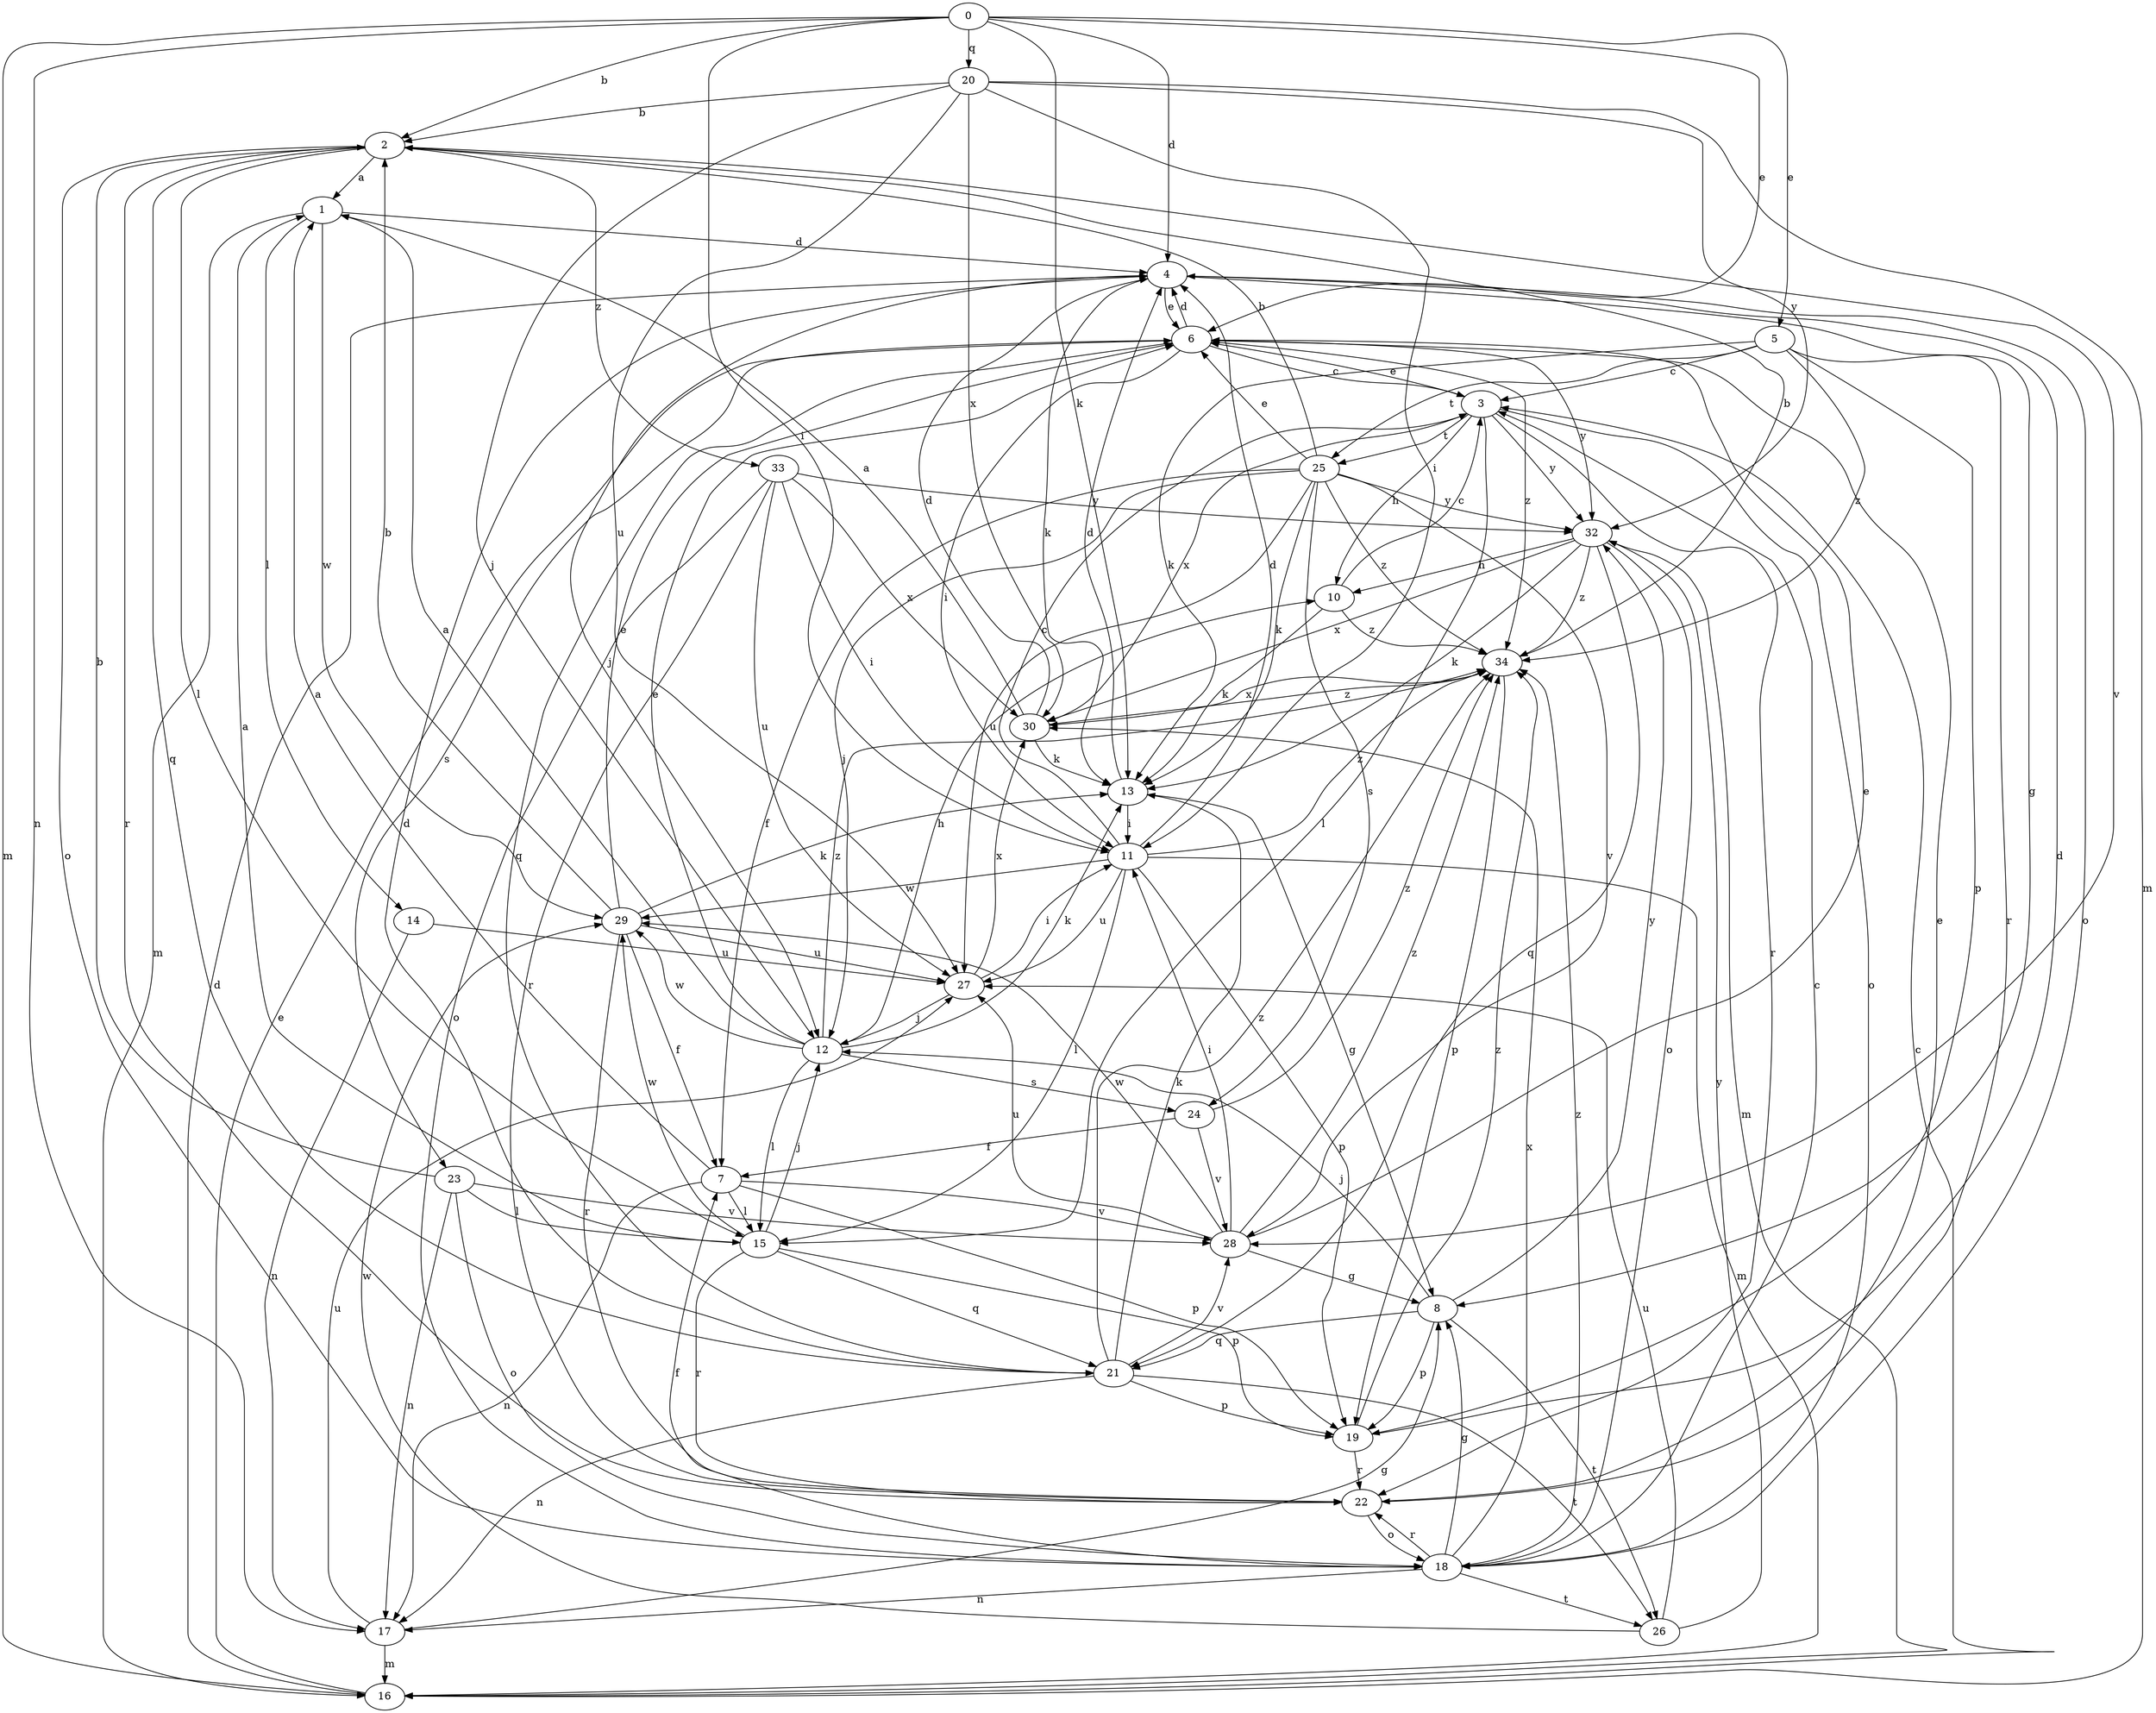 strict digraph  {
0;
1;
2;
3;
4;
5;
6;
7;
8;
10;
11;
12;
13;
14;
15;
16;
17;
18;
19;
20;
21;
22;
23;
24;
25;
26;
27;
28;
29;
30;
32;
33;
34;
0 -> 2  [label=b];
0 -> 4  [label=d];
0 -> 5  [label=e];
0 -> 6  [label=e];
0 -> 11  [label=i];
0 -> 13  [label=k];
0 -> 16  [label=m];
0 -> 17  [label=n];
0 -> 20  [label=q];
1 -> 4  [label=d];
1 -> 14  [label=l];
1 -> 16  [label=m];
1 -> 29  [label=w];
2 -> 1  [label=a];
2 -> 15  [label=l];
2 -> 18  [label=o];
2 -> 21  [label=q];
2 -> 22  [label=r];
2 -> 28  [label=v];
2 -> 33  [label=z];
3 -> 6  [label=e];
3 -> 10  [label=h];
3 -> 15  [label=l];
3 -> 18  [label=o];
3 -> 22  [label=r];
3 -> 25  [label=t];
3 -> 30  [label=x];
3 -> 32  [label=y];
4 -> 6  [label=e];
4 -> 8  [label=g];
4 -> 12  [label=j];
4 -> 13  [label=k];
4 -> 18  [label=o];
5 -> 3  [label=c];
5 -> 13  [label=k];
5 -> 19  [label=p];
5 -> 22  [label=r];
5 -> 25  [label=t];
5 -> 34  [label=z];
6 -> 3  [label=c];
6 -> 4  [label=d];
6 -> 11  [label=i];
6 -> 21  [label=q];
6 -> 23  [label=s];
6 -> 32  [label=y];
6 -> 34  [label=z];
7 -> 1  [label=a];
7 -> 15  [label=l];
7 -> 17  [label=n];
7 -> 19  [label=p];
7 -> 28  [label=v];
8 -> 12  [label=j];
8 -> 19  [label=p];
8 -> 21  [label=q];
8 -> 26  [label=t];
8 -> 32  [label=y];
10 -> 3  [label=c];
10 -> 13  [label=k];
10 -> 34  [label=z];
11 -> 3  [label=c];
11 -> 4  [label=d];
11 -> 15  [label=l];
11 -> 16  [label=m];
11 -> 19  [label=p];
11 -> 27  [label=u];
11 -> 29  [label=w];
11 -> 34  [label=z];
12 -> 1  [label=a];
12 -> 6  [label=e];
12 -> 10  [label=h];
12 -> 13  [label=k];
12 -> 15  [label=l];
12 -> 24  [label=s];
12 -> 29  [label=w];
12 -> 34  [label=z];
13 -> 4  [label=d];
13 -> 8  [label=g];
13 -> 11  [label=i];
14 -> 17  [label=n];
14 -> 27  [label=u];
15 -> 1  [label=a];
15 -> 12  [label=j];
15 -> 19  [label=p];
15 -> 21  [label=q];
15 -> 22  [label=r];
15 -> 29  [label=w];
16 -> 3  [label=c];
16 -> 4  [label=d];
16 -> 6  [label=e];
17 -> 8  [label=g];
17 -> 16  [label=m];
17 -> 27  [label=u];
18 -> 3  [label=c];
18 -> 7  [label=f];
18 -> 8  [label=g];
18 -> 17  [label=n];
18 -> 22  [label=r];
18 -> 26  [label=t];
18 -> 30  [label=x];
18 -> 34  [label=z];
19 -> 4  [label=d];
19 -> 22  [label=r];
19 -> 34  [label=z];
20 -> 2  [label=b];
20 -> 11  [label=i];
20 -> 12  [label=j];
20 -> 16  [label=m];
20 -> 27  [label=u];
20 -> 30  [label=x];
20 -> 32  [label=y];
21 -> 4  [label=d];
21 -> 13  [label=k];
21 -> 17  [label=n];
21 -> 19  [label=p];
21 -> 26  [label=t];
21 -> 28  [label=v];
21 -> 34  [label=z];
22 -> 6  [label=e];
22 -> 18  [label=o];
23 -> 2  [label=b];
23 -> 15  [label=l];
23 -> 17  [label=n];
23 -> 18  [label=o];
23 -> 28  [label=v];
24 -> 7  [label=f];
24 -> 28  [label=v];
24 -> 34  [label=z];
25 -> 2  [label=b];
25 -> 6  [label=e];
25 -> 7  [label=f];
25 -> 12  [label=j];
25 -> 13  [label=k];
25 -> 24  [label=s];
25 -> 27  [label=u];
25 -> 28  [label=v];
25 -> 32  [label=y];
25 -> 34  [label=z];
26 -> 27  [label=u];
26 -> 29  [label=w];
26 -> 32  [label=y];
27 -> 11  [label=i];
27 -> 12  [label=j];
27 -> 30  [label=x];
28 -> 6  [label=e];
28 -> 8  [label=g];
28 -> 11  [label=i];
28 -> 27  [label=u];
28 -> 29  [label=w];
28 -> 34  [label=z];
29 -> 2  [label=b];
29 -> 6  [label=e];
29 -> 7  [label=f];
29 -> 13  [label=k];
29 -> 22  [label=r];
29 -> 27  [label=u];
30 -> 1  [label=a];
30 -> 4  [label=d];
30 -> 13  [label=k];
30 -> 34  [label=z];
32 -> 10  [label=h];
32 -> 13  [label=k];
32 -> 16  [label=m];
32 -> 18  [label=o];
32 -> 21  [label=q];
32 -> 30  [label=x];
32 -> 34  [label=z];
33 -> 11  [label=i];
33 -> 18  [label=o];
33 -> 22  [label=r];
33 -> 27  [label=u];
33 -> 30  [label=x];
33 -> 32  [label=y];
34 -> 2  [label=b];
34 -> 19  [label=p];
34 -> 30  [label=x];
}
